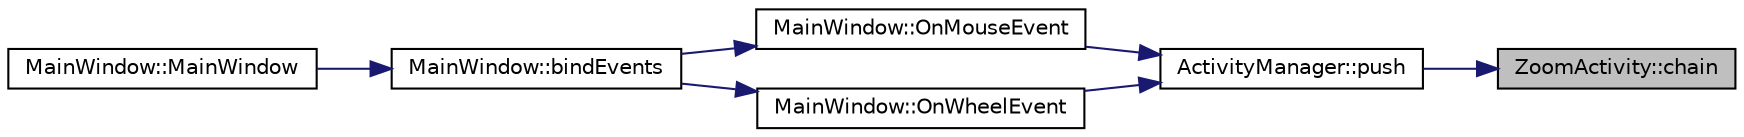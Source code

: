 digraph "ZoomActivity::chain"
{
 // LATEX_PDF_SIZE
  edge [fontname="Helvetica",fontsize="10",labelfontname="Helvetica",labelfontsize="10"];
  node [fontname="Helvetica",fontsize="10",shape=record];
  rankdir="RL";
  Node1 [label="ZoomActivity::chain",height=0.2,width=0.4,color="black", fillcolor="grey75", style="filled", fontcolor="black",tooltip="Chain another zoom activity."];
  Node1 -> Node2 [dir="back",color="midnightblue",fontsize="10",style="solid"];
  Node2 [label="ActivityManager::push",height=0.2,width=0.4,color="black", fillcolor="white", style="filled",URL="$class_activity_manager.html#a8aa02f1f7df25f2509eb9b85ce671fe5",tooltip="Do something initially for the activity."];
  Node2 -> Node3 [dir="back",color="midnightblue",fontsize="10",style="solid"];
  Node3 [label="MainWindow::OnMouseEvent",height=0.2,width=0.4,color="black", fillcolor="white", style="filled",URL="$class_main_window.html#aa30a6952cbd9f262ffe6176a616bfaa5",tooltip="Handle a mouse event from STLWidget."];
  Node3 -> Node4 [dir="back",color="midnightblue",fontsize="10",style="solid"];
  Node4 [label="MainWindow::bindEvents",height=0.2,width=0.4,color="black", fillcolor="white", style="filled",URL="$class_main_window.html#a09e0ca2e7474a2049517496b4b5bd6d0",tooltip="Bind events with corresponding widget."];
  Node4 -> Node5 [dir="back",color="midnightblue",fontsize="10",style="solid"];
  Node5 [label="MainWindow::MainWindow",height=0.2,width=0.4,color="black", fillcolor="white", style="filled",URL="$class_main_window.html#aeb2fa152a426d9b9d2272ef382879f3f",tooltip=" "];
  Node2 -> Node6 [dir="back",color="midnightblue",fontsize="10",style="solid"];
  Node6 [label="MainWindow::OnWheelEvent",height=0.2,width=0.4,color="black", fillcolor="white", style="filled",URL="$class_main_window.html#a176a8b03cdcbc31e8a0fef86cad53365",tooltip="Handle a mouse wheel event from STLWidget."];
  Node6 -> Node4 [dir="back",color="midnightblue",fontsize="10",style="solid"];
}
